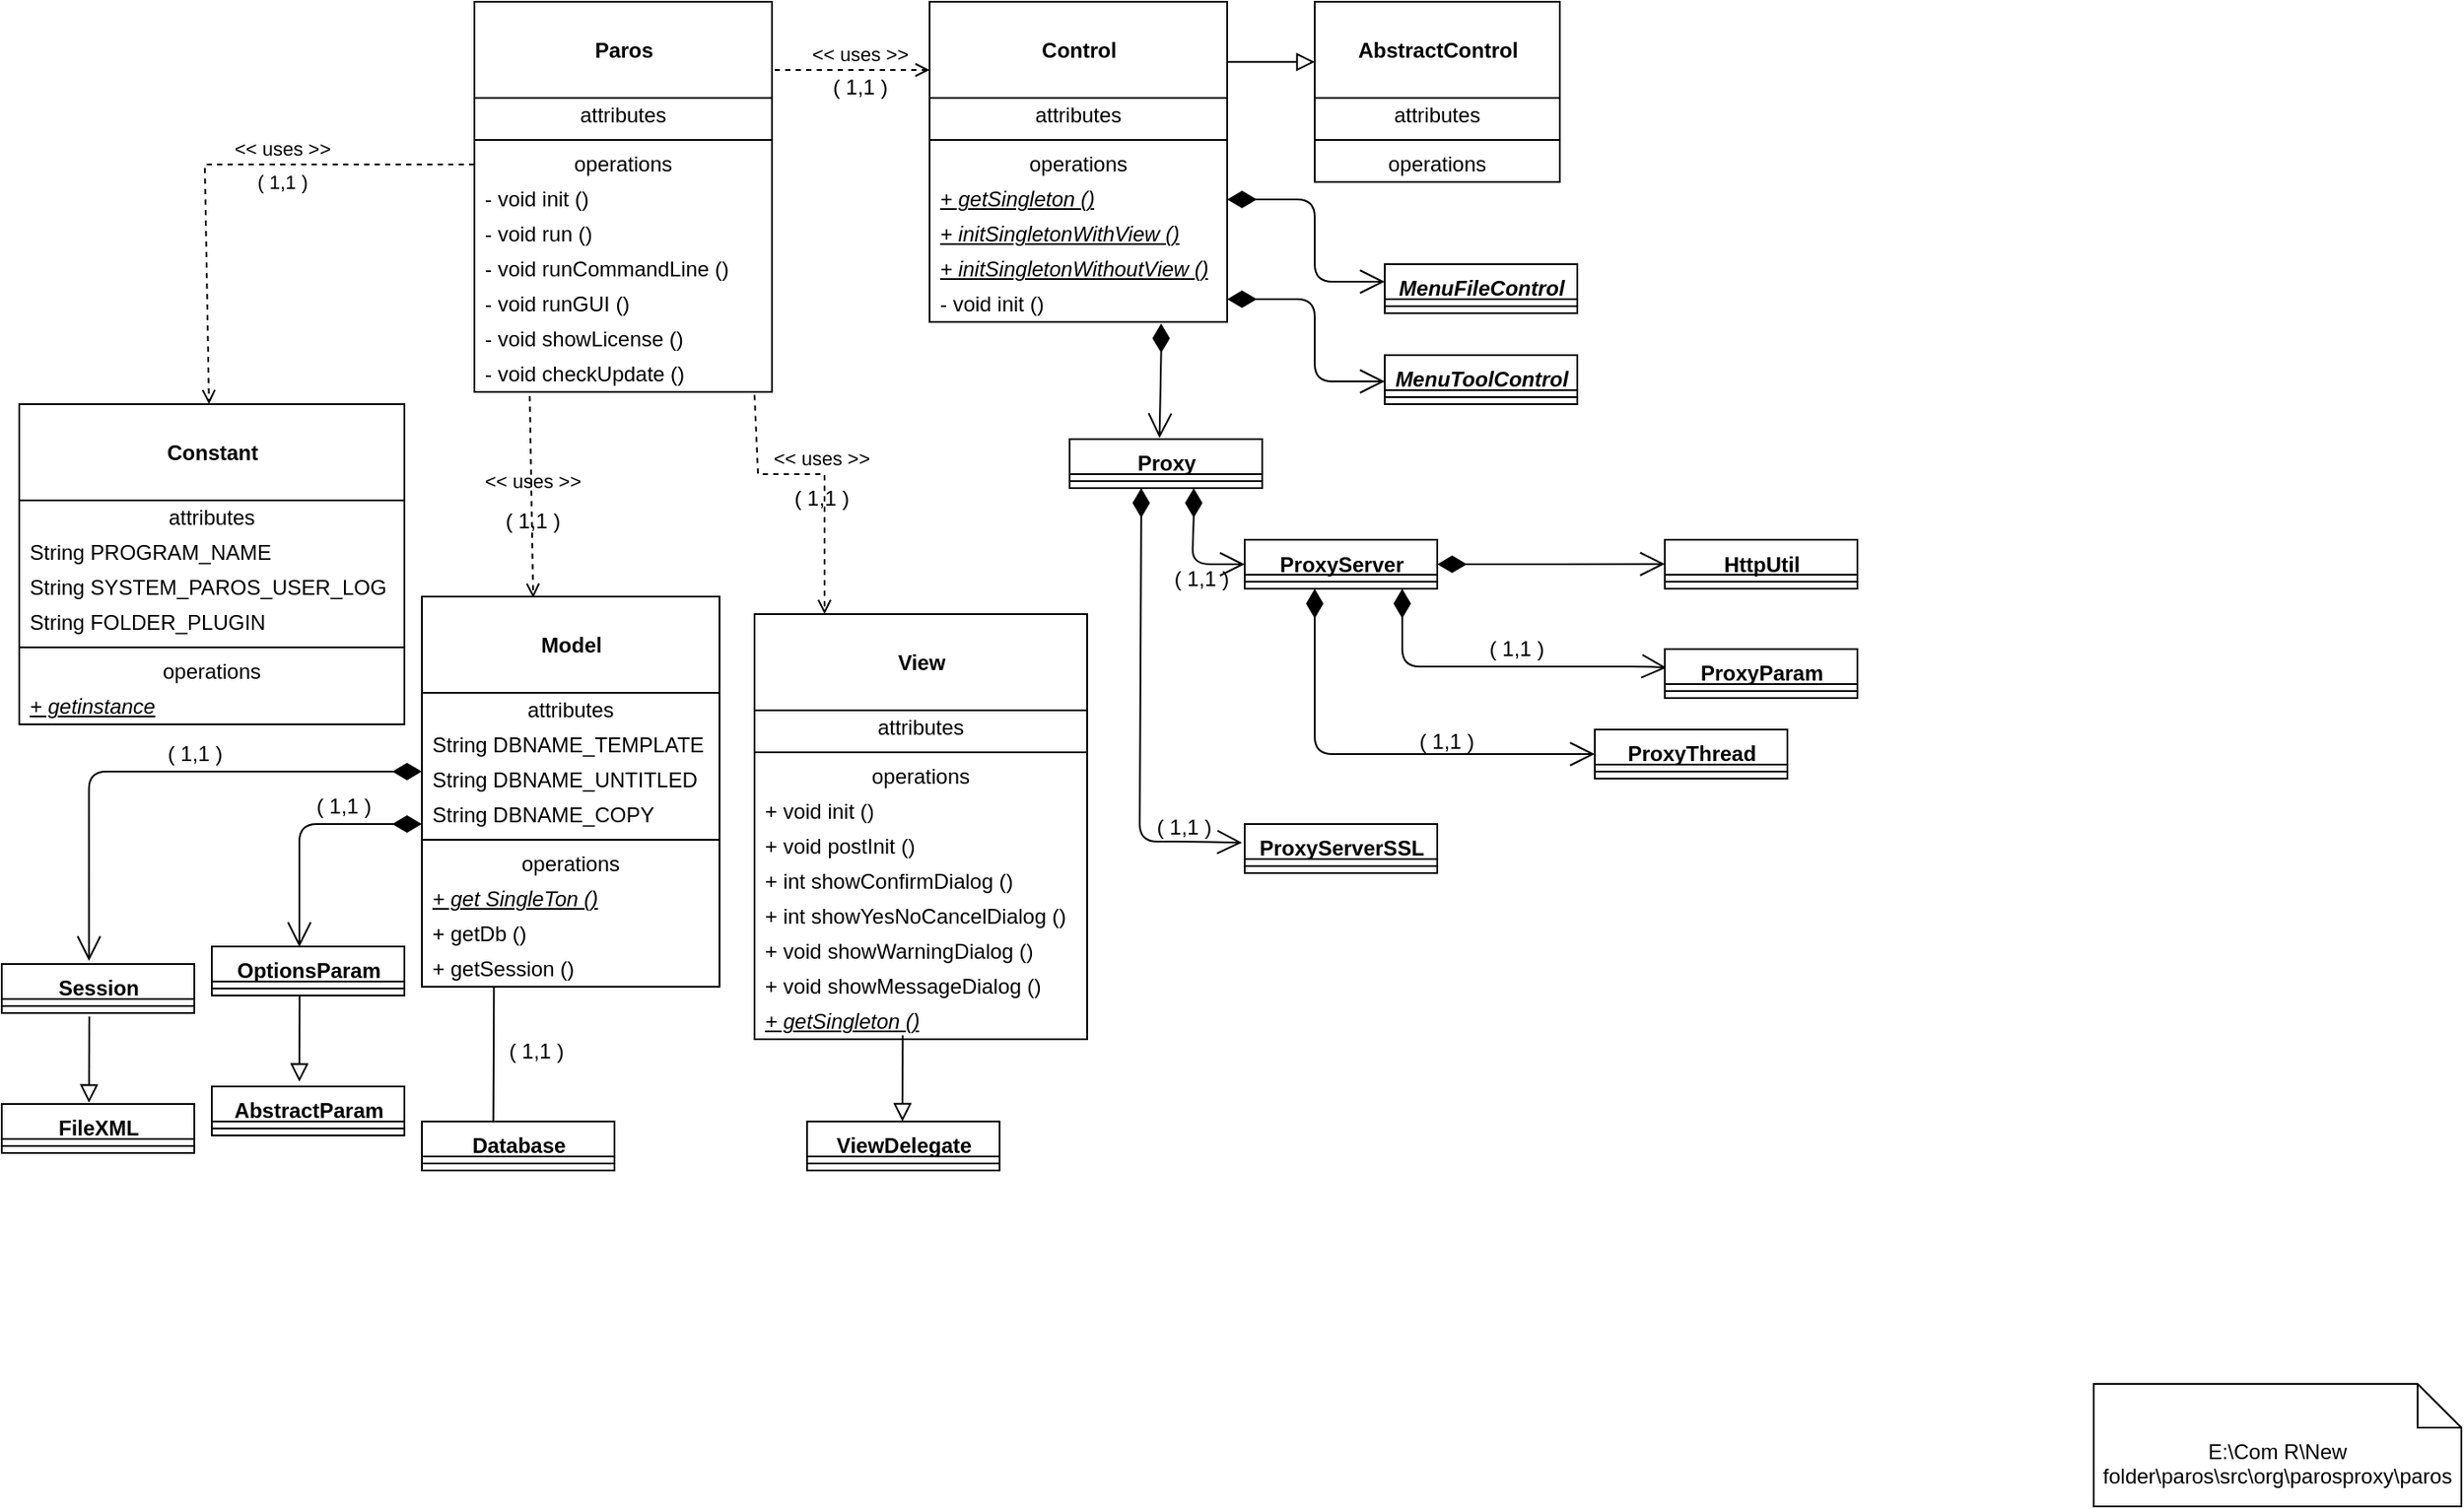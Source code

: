 <mxfile version="15.2.7" type="device"><diagram id="CmooQBlwn0LBEgzjX14C" name="หน้า-1"><mxGraphModel dx="1707" dy="987" grid="1" gridSize="10" guides="1" tooltips="1" connect="1" arrows="1" fold="1" page="1" pageScale="1" pageWidth="850" pageHeight="1100" math="0" shadow="0"><root><mxCell id="0"/><mxCell id="1" parent="0"/><mxCell id="HnyFfp8w51bhsiWMsKvf-2" value="&lt;b&gt;&lt;br&gt;Paros&lt;/b&gt;" style="swimlane;fontStyle=0;align=center;verticalAlign=top;childLayout=stackLayout;horizontal=1;startSize=55;horizontalStack=0;resizeParent=1;resizeParentMax=0;resizeLast=0;collapsible=0;marginBottom=0;html=1;" parent="1" vertex="1"><mxGeometry x="350" y="90" width="170" height="223" as="geometry"/></mxCell><mxCell id="HnyFfp8w51bhsiWMsKvf-3" value="attributes" style="text;html=1;strokeColor=none;fillColor=none;align=center;verticalAlign=middle;spacingLeft=4;spacingRight=4;overflow=hidden;rotatable=0;points=[[0,0.5],[1,0.5]];portConstraint=eastwest;" parent="HnyFfp8w51bhsiWMsKvf-2" vertex="1"><mxGeometry y="55" width="170" height="20" as="geometry"/></mxCell><mxCell id="HnyFfp8w51bhsiWMsKvf-7" value="" style="line;strokeWidth=1;fillColor=none;align=left;verticalAlign=middle;spacingTop=-1;spacingLeft=3;spacingRight=3;rotatable=0;labelPosition=right;points=[];portConstraint=eastwest;" parent="HnyFfp8w51bhsiWMsKvf-2" vertex="1"><mxGeometry y="75" width="170" height="8" as="geometry"/></mxCell><mxCell id="HnyFfp8w51bhsiWMsKvf-8" value="operations" style="text;html=1;strokeColor=none;fillColor=none;align=center;verticalAlign=middle;spacingLeft=4;spacingRight=4;overflow=hidden;rotatable=0;points=[[0,0.5],[1,0.5]];portConstraint=eastwest;" parent="HnyFfp8w51bhsiWMsKvf-2" vertex="1"><mxGeometry y="83" width="170" height="20" as="geometry"/></mxCell><mxCell id="HnyFfp8w51bhsiWMsKvf-9" value="- void init ()" style="text;html=1;strokeColor=none;fillColor=none;align=left;verticalAlign=middle;spacingLeft=4;spacingRight=4;overflow=hidden;rotatable=0;points=[[0,0.5],[1,0.5]];portConstraint=eastwest;" parent="HnyFfp8w51bhsiWMsKvf-2" vertex="1"><mxGeometry y="103" width="170" height="20" as="geometry"/></mxCell><mxCell id="HnyFfp8w51bhsiWMsKvf-10" value="- void run ()" style="text;html=1;strokeColor=none;fillColor=none;align=left;verticalAlign=middle;spacingLeft=4;spacingRight=4;overflow=hidden;rotatable=0;points=[[0,0.5],[1,0.5]];portConstraint=eastwest;" parent="HnyFfp8w51bhsiWMsKvf-2" vertex="1"><mxGeometry y="123" width="170" height="20" as="geometry"/></mxCell><mxCell id="HnyFfp8w51bhsiWMsKvf-11" value="- void runCommandLine ()" style="text;html=1;strokeColor=none;fillColor=none;align=left;verticalAlign=middle;spacingLeft=4;spacingRight=4;overflow=hidden;rotatable=0;points=[[0,0.5],[1,0.5]];portConstraint=eastwest;" parent="HnyFfp8w51bhsiWMsKvf-2" vertex="1"><mxGeometry y="143" width="170" height="20" as="geometry"/></mxCell><mxCell id="HnyFfp8w51bhsiWMsKvf-12" value="- void runGUI ()" style="text;html=1;strokeColor=none;fillColor=none;align=left;verticalAlign=middle;spacingLeft=4;spacingRight=4;overflow=hidden;rotatable=0;points=[[0,0.5],[1,0.5]];portConstraint=eastwest;" parent="HnyFfp8w51bhsiWMsKvf-2" vertex="1"><mxGeometry y="163" width="170" height="20" as="geometry"/></mxCell><mxCell id="HnyFfp8w51bhsiWMsKvf-13" value="- void showLicense ()" style="text;html=1;strokeColor=none;fillColor=none;align=left;verticalAlign=middle;spacingLeft=4;spacingRight=4;overflow=hidden;rotatable=0;points=[[0,0.5],[1,0.5]];portConstraint=eastwest;" parent="HnyFfp8w51bhsiWMsKvf-2" vertex="1"><mxGeometry y="183" width="170" height="20" as="geometry"/></mxCell><mxCell id="HnyFfp8w51bhsiWMsKvf-14" value="- void checkUpdate ()" style="text;html=1;strokeColor=none;fillColor=none;align=left;verticalAlign=middle;spacingLeft=4;spacingRight=4;overflow=hidden;rotatable=0;points=[[0,0.5],[1,0.5]];portConstraint=eastwest;" parent="HnyFfp8w51bhsiWMsKvf-2" vertex="1"><mxGeometry y="203" width="170" height="20" as="geometry"/></mxCell><mxCell id="HnyFfp8w51bhsiWMsKvf-20" value="&amp;lt;&amp;lt; uses &amp;gt;&amp;gt;" style="endArrow=open;html=1;rounded=0;align=center;verticalAlign=bottom;dashed=1;endFill=0;labelBackgroundColor=none;exitX=0;exitY=0.5;exitDx=0;exitDy=0;" parent="1" source="HnyFfp8w51bhsiWMsKvf-8" target="HnyFfp8w51bhsiWMsKvf-22" edge="1"><mxGeometry x="-0.244" relative="1" as="geometry"><mxPoint x="420" y="320" as="sourcePoint"/><mxPoint x="140" y="318" as="targetPoint"/><Array as="points"><mxPoint x="196" y="183"/></Array><mxPoint as="offset"/></mxGeometry></mxCell><mxCell id="HnyFfp8w51bhsiWMsKvf-32" value="( 1,1 )" style="edgeLabel;html=1;align=center;verticalAlign=middle;resizable=0;points=[];" parent="HnyFfp8w51bhsiWMsKvf-20" vertex="1" connectable="0"><mxGeometry x="0.005" y="1" relative="1" as="geometry"><mxPoint x="36" y="9" as="offset"/></mxGeometry></mxCell><mxCell id="HnyFfp8w51bhsiWMsKvf-22" value="&lt;b&gt;&lt;br&gt;Constant&lt;/b&gt;" style="swimlane;fontStyle=0;align=center;verticalAlign=top;childLayout=stackLayout;horizontal=1;startSize=55;horizontalStack=0;resizeParent=1;resizeParentMax=0;resizeLast=0;collapsible=0;marginBottom=0;html=1;" parent="1" vertex="1"><mxGeometry x="90" y="320" width="220" height="183" as="geometry"/></mxCell><mxCell id="HnyFfp8w51bhsiWMsKvf-23" value="attributes" style="text;html=1;strokeColor=none;fillColor=none;align=center;verticalAlign=middle;spacingLeft=4;spacingRight=4;overflow=hidden;rotatable=0;points=[[0,0.5],[1,0.5]];portConstraint=eastwest;" parent="HnyFfp8w51bhsiWMsKvf-22" vertex="1"><mxGeometry y="55" width="220" height="20" as="geometry"/></mxCell><mxCell id="HnyFfp8w51bhsiWMsKvf-24" value="String PROGRAM_NAME" style="text;html=1;strokeColor=none;fillColor=none;align=left;verticalAlign=middle;spacingLeft=4;spacingRight=4;overflow=hidden;rotatable=0;points=[[0,0.5],[1,0.5]];portConstraint=eastwest;" parent="HnyFfp8w51bhsiWMsKvf-22" vertex="1"><mxGeometry y="75" width="220" height="20" as="geometry"/></mxCell><mxCell id="HnyFfp8w51bhsiWMsKvf-30" value="String SYSTEM_PAROS_USER_LOG" style="text;html=1;strokeColor=none;fillColor=none;align=left;verticalAlign=middle;spacingLeft=4;spacingRight=4;overflow=hidden;rotatable=0;points=[[0,0.5],[1,0.5]];portConstraint=eastwest;" parent="HnyFfp8w51bhsiWMsKvf-22" vertex="1"><mxGeometry y="95" width="220" height="20" as="geometry"/></mxCell><mxCell id="HnyFfp8w51bhsiWMsKvf-31" value="String FOLDER_PLUGIN" style="text;html=1;strokeColor=none;fillColor=none;align=left;verticalAlign=middle;spacingLeft=4;spacingRight=4;overflow=hidden;rotatable=0;points=[[0,0.5],[1,0.5]];portConstraint=eastwest;" parent="HnyFfp8w51bhsiWMsKvf-22" vertex="1"><mxGeometry y="115" width="220" height="20" as="geometry"/></mxCell><mxCell id="HnyFfp8w51bhsiWMsKvf-27" value="" style="line;strokeWidth=1;fillColor=none;align=left;verticalAlign=middle;spacingTop=-1;spacingLeft=3;spacingRight=3;rotatable=0;labelPosition=right;points=[];portConstraint=eastwest;" parent="HnyFfp8w51bhsiWMsKvf-22" vertex="1"><mxGeometry y="135" width="220" height="8" as="geometry"/></mxCell><mxCell id="HnyFfp8w51bhsiWMsKvf-28" value="operations" style="text;html=1;strokeColor=none;fillColor=none;align=center;verticalAlign=middle;spacingLeft=4;spacingRight=4;overflow=hidden;rotatable=0;points=[[0,0.5],[1,0.5]];portConstraint=eastwest;" parent="HnyFfp8w51bhsiWMsKvf-22" vertex="1"><mxGeometry y="143" width="220" height="20" as="geometry"/></mxCell><mxCell id="HnyFfp8w51bhsiWMsKvf-29" value="&lt;u&gt;&lt;i&gt;+ getinstance&lt;/i&gt;&lt;/u&gt;" style="text;html=1;strokeColor=none;fillColor=none;align=left;verticalAlign=middle;spacingLeft=4;spacingRight=4;overflow=hidden;rotatable=0;points=[[0,0.5],[1,0.5]];portConstraint=eastwest;" parent="HnyFfp8w51bhsiWMsKvf-22" vertex="1"><mxGeometry y="163" width="220" height="20" as="geometry"/></mxCell><mxCell id="HnyFfp8w51bhsiWMsKvf-33" value="&amp;lt;&amp;lt; uses &amp;gt;&amp;gt;" style="endArrow=open;html=1;rounded=0;align=center;verticalAlign=bottom;dashed=1;endFill=0;labelBackgroundColor=none;exitX=0.186;exitY=1.12;exitDx=0;exitDy=0;exitPerimeter=0;entryX=0.374;entryY=0.003;entryDx=0;entryDy=0;entryPerimeter=0;" parent="1" source="HnyFfp8w51bhsiWMsKvf-14" target="HnyFfp8w51bhsiWMsKvf-35" edge="1"><mxGeometry relative="1" as="geometry"><mxPoint x="410" y="420" as="sourcePoint"/><mxPoint x="384" y="425" as="targetPoint"/></mxGeometry></mxCell><mxCell id="HnyFfp8w51bhsiWMsKvf-34" value="( 1,1 )" style="resizable=0;html=1;align=center;verticalAlign=top;labelBackgroundColor=none;" parent="HnyFfp8w51bhsiWMsKvf-33" connectable="0" vertex="1"><mxGeometry relative="1" as="geometry"/></mxCell><mxCell id="HnyFfp8w51bhsiWMsKvf-35" value="&lt;br&gt;&lt;b&gt;Model&lt;/b&gt;&lt;br&gt;" style="swimlane;fontStyle=0;align=center;verticalAlign=top;childLayout=stackLayout;horizontal=1;startSize=55;horizontalStack=0;resizeParent=1;resizeParentMax=0;resizeLast=0;collapsible=0;marginBottom=0;html=1;" parent="1" vertex="1"><mxGeometry x="320" y="430" width="170" height="223" as="geometry"/></mxCell><mxCell id="HnyFfp8w51bhsiWMsKvf-36" value="attributes" style="text;html=1;strokeColor=none;fillColor=none;align=center;verticalAlign=middle;spacingLeft=4;spacingRight=4;overflow=hidden;rotatable=0;points=[[0,0.5],[1,0.5]];portConstraint=eastwest;" parent="HnyFfp8w51bhsiWMsKvf-35" vertex="1"><mxGeometry y="55" width="170" height="20" as="geometry"/></mxCell><mxCell id="HnyFfp8w51bhsiWMsKvf-37" value="String DBNAME_TEMPLATE" style="text;html=1;strokeColor=none;fillColor=none;align=left;verticalAlign=middle;spacingLeft=4;spacingRight=4;overflow=hidden;rotatable=0;points=[[0,0.5],[1,0.5]];portConstraint=eastwest;" parent="HnyFfp8w51bhsiWMsKvf-35" vertex="1"><mxGeometry y="75" width="170" height="20" as="geometry"/></mxCell><mxCell id="HnyFfp8w51bhsiWMsKvf-45" value="String DBNAME_UNTITLED" style="text;html=1;strokeColor=none;fillColor=none;align=left;verticalAlign=middle;spacingLeft=4;spacingRight=4;overflow=hidden;rotatable=0;points=[[0,0.5],[1,0.5]];portConstraint=eastwest;" parent="HnyFfp8w51bhsiWMsKvf-35" vertex="1"><mxGeometry y="95" width="170" height="20" as="geometry"/></mxCell><mxCell id="HnyFfp8w51bhsiWMsKvf-46" value="String DBNAME_COPY" style="text;html=1;strokeColor=none;fillColor=none;align=left;verticalAlign=middle;spacingLeft=4;spacingRight=4;overflow=hidden;rotatable=0;points=[[0,0.5],[1,0.5]];portConstraint=eastwest;" parent="HnyFfp8w51bhsiWMsKvf-35" vertex="1"><mxGeometry y="115" width="170" height="20" as="geometry"/></mxCell><mxCell id="HnyFfp8w51bhsiWMsKvf-40" value="" style="line;strokeWidth=1;fillColor=none;align=left;verticalAlign=middle;spacingTop=-1;spacingLeft=3;spacingRight=3;rotatable=0;labelPosition=right;points=[];portConstraint=eastwest;" parent="HnyFfp8w51bhsiWMsKvf-35" vertex="1"><mxGeometry y="135" width="170" height="8" as="geometry"/></mxCell><mxCell id="HnyFfp8w51bhsiWMsKvf-41" value="operations" style="text;html=1;strokeColor=none;fillColor=none;align=center;verticalAlign=middle;spacingLeft=4;spacingRight=4;overflow=hidden;rotatable=0;points=[[0,0.5],[1,0.5]];portConstraint=eastwest;" parent="HnyFfp8w51bhsiWMsKvf-35" vertex="1"><mxGeometry y="143" width="170" height="20" as="geometry"/></mxCell><mxCell id="HnyFfp8w51bhsiWMsKvf-42" value="&lt;u&gt;&lt;i&gt;+ get SingleTon ()&lt;/i&gt;&lt;/u&gt;" style="text;html=1;strokeColor=none;fillColor=none;align=left;verticalAlign=middle;spacingLeft=4;spacingRight=4;overflow=hidden;rotatable=0;points=[[0,0.5],[1,0.5]];portConstraint=eastwest;" parent="HnyFfp8w51bhsiWMsKvf-35" vertex="1"><mxGeometry y="163" width="170" height="20" as="geometry"/></mxCell><mxCell id="HnyFfp8w51bhsiWMsKvf-47" value="+ getDb ()" style="text;html=1;strokeColor=none;fillColor=none;align=left;verticalAlign=middle;spacingLeft=4;spacingRight=4;overflow=hidden;rotatable=0;points=[[0,0.5],[1,0.5]];portConstraint=eastwest;" parent="HnyFfp8w51bhsiWMsKvf-35" vertex="1"><mxGeometry y="183" width="170" height="20" as="geometry"/></mxCell><mxCell id="HnyFfp8w51bhsiWMsKvf-48" value="+ getSession ()" style="text;html=1;strokeColor=none;fillColor=none;align=left;verticalAlign=middle;spacingLeft=4;spacingRight=4;overflow=hidden;rotatable=0;points=[[0,0.5],[1,0.5]];portConstraint=eastwest;" parent="HnyFfp8w51bhsiWMsKvf-35" vertex="1"><mxGeometry y="203" width="170" height="20" as="geometry"/></mxCell><mxCell id="HnyFfp8w51bhsiWMsKvf-43" value="E:\Com R\New folder\paros\src\org\parosproxy\paros" style="shape=note2;boundedLbl=1;whiteSpace=wrap;html=1;size=25;verticalAlign=top;align=center;" parent="1" vertex="1"><mxGeometry x="1275" y="880" width="210" height="70" as="geometry"/></mxCell><mxCell id="HnyFfp8w51bhsiWMsKvf-51" value="" style="endArrow=open;html=1;endSize=12;startArrow=diamondThin;startSize=14;startFill=1;edgeStyle=orthogonalEdgeStyle;align=left;verticalAlign=bottom;entryX=0.453;entryY=-0.064;entryDx=0;entryDy=0;entryPerimeter=0;" parent="1" target="HnyFfp8w51bhsiWMsKvf-53" edge="1"><mxGeometry x="-1" y="3" relative="1" as="geometry"><mxPoint x="320" y="530" as="sourcePoint"/><mxPoint x="140" y="630" as="targetPoint"/><Array as="points"><mxPoint x="130" y="530"/></Array></mxGeometry></mxCell><mxCell id="HnyFfp8w51bhsiWMsKvf-52" value="( 1,1 )" style="text;html=1;align=center;verticalAlign=middle;resizable=0;points=[];autosize=1;strokeColor=none;fillColor=none;" parent="1" vertex="1"><mxGeometry x="165" y="510" width="50" height="20" as="geometry"/></mxCell><mxCell id="HnyFfp8w51bhsiWMsKvf-53" value="&lt;b&gt;Session&lt;/b&gt;" style="swimlane;fontStyle=0;align=center;verticalAlign=top;childLayout=stackLayout;horizontal=1;startSize=20;horizontalStack=0;resizeParent=1;resizeParentMax=0;resizeLast=0;collapsible=0;marginBottom=0;html=1;" parent="1" vertex="1"><mxGeometry x="80" y="640" width="110" height="28" as="geometry"/></mxCell><mxCell id="HnyFfp8w51bhsiWMsKvf-58" value="" style="line;strokeWidth=1;fillColor=none;align=left;verticalAlign=middle;spacingTop=-1;spacingLeft=3;spacingRight=3;rotatable=0;labelPosition=right;points=[];portConstraint=eastwest;" parent="HnyFfp8w51bhsiWMsKvf-53" vertex="1"><mxGeometry y="20" width="110" height="8" as="geometry"/></mxCell><mxCell id="HnyFfp8w51bhsiWMsKvf-61" value="&lt;b&gt;FileXML&lt;/b&gt;" style="swimlane;fontStyle=0;align=center;verticalAlign=top;childLayout=stackLayout;horizontal=1;startSize=20;horizontalStack=0;resizeParent=1;resizeParentMax=0;resizeLast=0;collapsible=0;marginBottom=0;html=1;" parent="1" vertex="1"><mxGeometry x="80" y="720" width="110" height="28" as="geometry"/></mxCell><mxCell id="HnyFfp8w51bhsiWMsKvf-62" value="" style="line;strokeWidth=1;fillColor=none;align=left;verticalAlign=middle;spacingTop=-1;spacingLeft=3;spacingRight=3;rotatable=0;labelPosition=right;points=[];portConstraint=eastwest;" parent="HnyFfp8w51bhsiWMsKvf-61" vertex="1"><mxGeometry y="20" width="110" height="8" as="geometry"/></mxCell><mxCell id="HnyFfp8w51bhsiWMsKvf-65" value="" style="endArrow=open;html=1;endSize=12;startArrow=diamondThin;startSize=14;startFill=1;edgeStyle=orthogonalEdgeStyle;align=left;verticalAlign=bottom;" parent="1" edge="1"><mxGeometry x="-1" y="3" relative="1" as="geometry"><mxPoint x="320" y="560" as="sourcePoint"/><mxPoint x="250" y="630.21" as="targetPoint"/><Array as="points"><mxPoint x="250" y="560.21"/></Array></mxGeometry></mxCell><mxCell id="HnyFfp8w51bhsiWMsKvf-66" value="&lt;b&gt;OptionsParam&lt;/b&gt;" style="swimlane;fontStyle=0;align=center;verticalAlign=top;childLayout=stackLayout;horizontal=1;startSize=20;horizontalStack=0;resizeParent=1;resizeParentMax=0;resizeLast=0;collapsible=0;marginBottom=0;html=1;" parent="1" vertex="1"><mxGeometry x="200" y="630" width="110" height="28" as="geometry"/></mxCell><mxCell id="HnyFfp8w51bhsiWMsKvf-67" value="" style="line;strokeWidth=1;fillColor=none;align=left;verticalAlign=middle;spacingTop=-1;spacingLeft=3;spacingRight=3;rotatable=0;labelPosition=right;points=[];portConstraint=eastwest;" parent="HnyFfp8w51bhsiWMsKvf-66" vertex="1"><mxGeometry y="20" width="110" height="8" as="geometry"/></mxCell><mxCell id="HnyFfp8w51bhsiWMsKvf-69" value="" style="endArrow=block;html=1;rounded=0;align=center;verticalAlign=bottom;endFill=0;labelBackgroundColor=none;endSize=8;entryX=0.453;entryY=-0.025;entryDx=0;entryDy=0;entryPerimeter=0;" parent="1" target="HnyFfp8w51bhsiWMsKvf-61" edge="1"><mxGeometry relative="1" as="geometry"><mxPoint x="130" y="670" as="sourcePoint"/><mxPoint x="270" y="690" as="targetPoint"/></mxGeometry></mxCell><mxCell id="HnyFfp8w51bhsiWMsKvf-70" value="" style="resizable=0;html=1;align=center;verticalAlign=top;labelBackgroundColor=none;" parent="HnyFfp8w51bhsiWMsKvf-69" connectable="0" vertex="1"><mxGeometry relative="1" as="geometry"/></mxCell><mxCell id="HnyFfp8w51bhsiWMsKvf-71" value="( 1,1 )" style="text;html=1;align=center;verticalAlign=middle;resizable=0;points=[];autosize=1;strokeColor=none;fillColor=none;" parent="1" vertex="1"><mxGeometry x="250" y="540" width="50" height="20" as="geometry"/></mxCell><mxCell id="HnyFfp8w51bhsiWMsKvf-72" value="&lt;b&gt;AbstractParam&lt;/b&gt;" style="swimlane;fontStyle=0;align=center;verticalAlign=top;childLayout=stackLayout;horizontal=1;startSize=20;horizontalStack=0;resizeParent=1;resizeParentMax=0;resizeLast=0;collapsible=0;marginBottom=0;html=1;" parent="1" vertex="1"><mxGeometry x="200" y="710" width="110" height="28" as="geometry"/></mxCell><mxCell id="HnyFfp8w51bhsiWMsKvf-73" value="" style="line;strokeWidth=1;fillColor=none;align=left;verticalAlign=middle;spacingTop=-1;spacingLeft=3;spacingRight=3;rotatable=0;labelPosition=right;points=[];portConstraint=eastwest;" parent="HnyFfp8w51bhsiWMsKvf-72" vertex="1"><mxGeometry y="20" width="110" height="8" as="geometry"/></mxCell><mxCell id="HnyFfp8w51bhsiWMsKvf-75" value="" style="endArrow=block;html=1;rounded=0;align=center;verticalAlign=bottom;endFill=0;labelBackgroundColor=none;endSize=8;entryX=0.453;entryY=-0.025;entryDx=0;entryDy=0;entryPerimeter=0;" parent="1" edge="1"><mxGeometry relative="1" as="geometry"><mxPoint x="250.17" y="658" as="sourcePoint"/><mxPoint x="250.0" y="707.3" as="targetPoint"/></mxGeometry></mxCell><mxCell id="HnyFfp8w51bhsiWMsKvf-76" value="" style="resizable=0;html=1;align=center;verticalAlign=top;labelBackgroundColor=none;" parent="HnyFfp8w51bhsiWMsKvf-75" connectable="0" vertex="1"><mxGeometry relative="1" as="geometry"/></mxCell><mxCell id="HnyFfp8w51bhsiWMsKvf-77" value="" style="endArrow=none;html=1;endSize=12;startArrow=none;startSize=14;startFill=0;edgeStyle=orthogonalEdgeStyle;align=center;verticalAlign=bottom;endFill=0;exitX=0.242;exitY=0.995;exitDx=0;exitDy=0;exitPerimeter=0;entryX=0.371;entryY=-0.016;entryDx=0;entryDy=0;entryPerimeter=0;" parent="1" source="HnyFfp8w51bhsiWMsKvf-48" target="HnyFfp8w51bhsiWMsKvf-80" edge="1"><mxGeometry y="3" relative="1" as="geometry"><mxPoint x="350" y="670" as="sourcePoint"/><mxPoint x="350" y="730" as="targetPoint"/><Array as="points"><mxPoint x="361" y="670"/><mxPoint x="361" y="670"/></Array></mxGeometry></mxCell><mxCell id="HnyFfp8w51bhsiWMsKvf-79" value="( 1,1 )" style="text;html=1;align=center;verticalAlign=middle;resizable=0;points=[];autosize=1;strokeColor=none;fillColor=none;" parent="1" vertex="1"><mxGeometry x="360" y="680" width="50" height="20" as="geometry"/></mxCell><mxCell id="HnyFfp8w51bhsiWMsKvf-80" value="&lt;b&gt;Database&lt;/b&gt;" style="swimlane;fontStyle=0;align=center;verticalAlign=top;childLayout=stackLayout;horizontal=1;startSize=20;horizontalStack=0;resizeParent=1;resizeParentMax=0;resizeLast=0;collapsible=0;marginBottom=0;html=1;" parent="1" vertex="1"><mxGeometry x="320" y="730" width="110" height="28" as="geometry"/></mxCell><mxCell id="HnyFfp8w51bhsiWMsKvf-81" value="" style="line;strokeWidth=1;fillColor=none;align=left;verticalAlign=middle;spacingTop=-1;spacingLeft=3;spacingRight=3;rotatable=0;labelPosition=right;points=[];portConstraint=eastwest;" parent="HnyFfp8w51bhsiWMsKvf-80" vertex="1"><mxGeometry y="20" width="110" height="8" as="geometry"/></mxCell><mxCell id="BkfZTUew-8zihEDx5i5C-2" value="&amp;lt;&amp;lt; uses &amp;gt;&amp;gt;" style="endArrow=open;html=1;rounded=0;align=center;verticalAlign=bottom;dashed=1;endFill=0;labelBackgroundColor=none;exitX=1.009;exitY=0.175;exitDx=0;exitDy=0;exitPerimeter=0;" edge="1" parent="1" source="HnyFfp8w51bhsiWMsKvf-2"><mxGeometry x="0.096" relative="1" as="geometry"><mxPoint x="570.0" y="130" as="sourcePoint"/><mxPoint x="610" y="129" as="targetPoint"/><Array as="points"><mxPoint x="570" y="129"/></Array><mxPoint as="offset"/></mxGeometry></mxCell><mxCell id="BkfZTUew-8zihEDx5i5C-3" value="( 1,1 )" style="resizable=0;html=1;align=center;verticalAlign=top;labelBackgroundColor=none;" connectable="0" vertex="1" parent="BkfZTUew-8zihEDx5i5C-2"><mxGeometry relative="1" as="geometry"><mxPoint x="4" y="-4" as="offset"/></mxGeometry></mxCell><mxCell id="BkfZTUew-8zihEDx5i5C-4" value="&lt;b&gt;&lt;br&gt;Control&lt;/b&gt;" style="swimlane;fontStyle=0;align=center;verticalAlign=top;childLayout=stackLayout;horizontal=1;startSize=55;horizontalStack=0;resizeParent=1;resizeParentMax=0;resizeLast=0;collapsible=0;marginBottom=0;html=1;" vertex="1" parent="1"><mxGeometry x="610" y="90" width="170" height="183" as="geometry"/></mxCell><mxCell id="BkfZTUew-8zihEDx5i5C-5" value="attributes" style="text;html=1;strokeColor=none;fillColor=none;align=center;verticalAlign=middle;spacingLeft=4;spacingRight=4;overflow=hidden;rotatable=0;points=[[0,0.5],[1,0.5]];portConstraint=eastwest;" vertex="1" parent="BkfZTUew-8zihEDx5i5C-4"><mxGeometry y="55" width="170" height="20" as="geometry"/></mxCell><mxCell id="BkfZTUew-8zihEDx5i5C-9" value="" style="line;strokeWidth=1;fillColor=none;align=left;verticalAlign=middle;spacingTop=-1;spacingLeft=3;spacingRight=3;rotatable=0;labelPosition=right;points=[];portConstraint=eastwest;" vertex="1" parent="BkfZTUew-8zihEDx5i5C-4"><mxGeometry y="75" width="170" height="8" as="geometry"/></mxCell><mxCell id="BkfZTUew-8zihEDx5i5C-10" value="operations" style="text;html=1;strokeColor=none;fillColor=none;align=center;verticalAlign=middle;spacingLeft=4;spacingRight=4;overflow=hidden;rotatable=0;points=[[0,0.5],[1,0.5]];portConstraint=eastwest;" vertex="1" parent="BkfZTUew-8zihEDx5i5C-4"><mxGeometry y="83" width="170" height="20" as="geometry"/></mxCell><mxCell id="BkfZTUew-8zihEDx5i5C-11" value="&lt;i&gt;&lt;u&gt;+ getSingleton ()&lt;/u&gt;&lt;/i&gt;" style="text;html=1;strokeColor=none;fillColor=none;align=left;verticalAlign=middle;spacingLeft=4;spacingRight=4;overflow=hidden;rotatable=0;points=[[0,0.5],[1,0.5]];portConstraint=eastwest;" vertex="1" parent="BkfZTUew-8zihEDx5i5C-4"><mxGeometry y="103" width="170" height="20" as="geometry"/></mxCell><mxCell id="BkfZTUew-8zihEDx5i5C-24" value="&lt;i&gt;&lt;u&gt;+ initSingletonWithView ()&lt;/u&gt;&lt;/i&gt;" style="text;html=1;strokeColor=none;fillColor=none;align=left;verticalAlign=middle;spacingLeft=4;spacingRight=4;overflow=hidden;rotatable=0;points=[[0,0.5],[1,0.5]];portConstraint=eastwest;" vertex="1" parent="BkfZTUew-8zihEDx5i5C-4"><mxGeometry y="123" width="170" height="20" as="geometry"/></mxCell><mxCell id="BkfZTUew-8zihEDx5i5C-25" value="&lt;i&gt;&lt;u&gt;+ initSingletonWithoutView ()&lt;/u&gt;&lt;/i&gt;" style="text;html=1;strokeColor=none;fillColor=none;align=left;verticalAlign=middle;spacingLeft=4;spacingRight=4;overflow=hidden;rotatable=0;points=[[0,0.5],[1,0.5]];portConstraint=eastwest;" vertex="1" parent="BkfZTUew-8zihEDx5i5C-4"><mxGeometry y="143" width="170" height="20" as="geometry"/></mxCell><mxCell id="BkfZTUew-8zihEDx5i5C-26" value="- void init ()" style="text;html=1;strokeColor=none;fillColor=none;align=left;verticalAlign=middle;spacingLeft=4;spacingRight=4;overflow=hidden;rotatable=0;points=[[0,0.5],[1,0.5]];portConstraint=eastwest;" vertex="1" parent="BkfZTUew-8zihEDx5i5C-4"><mxGeometry y="163" width="170" height="20" as="geometry"/></mxCell><mxCell id="BkfZTUew-8zihEDx5i5C-12" value="" style="endArrow=block;html=1;rounded=0;align=center;verticalAlign=bottom;endFill=0;labelBackgroundColor=none;endSize=8;" edge="1" parent="1"><mxGeometry relative="1" as="geometry"><mxPoint x="780.0" y="124.41" as="sourcePoint"/><mxPoint x="830" y="124.41" as="targetPoint"/></mxGeometry></mxCell><mxCell id="BkfZTUew-8zihEDx5i5C-13" value="" style="resizable=0;html=1;align=center;verticalAlign=top;labelBackgroundColor=none;" connectable="0" vertex="1" parent="BkfZTUew-8zihEDx5i5C-12"><mxGeometry relative="1" as="geometry"/></mxCell><mxCell id="BkfZTUew-8zihEDx5i5C-14" value="&lt;b&gt;&lt;br&gt;AbstractControl&lt;/b&gt;" style="swimlane;fontStyle=0;align=center;verticalAlign=top;childLayout=stackLayout;horizontal=1;startSize=55;horizontalStack=0;resizeParent=1;resizeParentMax=0;resizeLast=0;collapsible=0;marginBottom=0;html=1;" vertex="1" parent="1"><mxGeometry x="830" y="90" width="140" height="103" as="geometry"/></mxCell><mxCell id="BkfZTUew-8zihEDx5i5C-15" value="attributes" style="text;html=1;strokeColor=none;fillColor=none;align=center;verticalAlign=middle;spacingLeft=4;spacingRight=4;overflow=hidden;rotatable=0;points=[[0,0.5],[1,0.5]];portConstraint=eastwest;" vertex="1" parent="BkfZTUew-8zihEDx5i5C-14"><mxGeometry y="55" width="140" height="20" as="geometry"/></mxCell><mxCell id="BkfZTUew-8zihEDx5i5C-19" value="" style="line;strokeWidth=1;fillColor=none;align=left;verticalAlign=middle;spacingTop=-1;spacingLeft=3;spacingRight=3;rotatable=0;labelPosition=right;points=[];portConstraint=eastwest;" vertex="1" parent="BkfZTUew-8zihEDx5i5C-14"><mxGeometry y="75" width="140" height="8" as="geometry"/></mxCell><mxCell id="BkfZTUew-8zihEDx5i5C-20" value="operations" style="text;html=1;strokeColor=none;fillColor=none;align=center;verticalAlign=middle;spacingLeft=4;spacingRight=4;overflow=hidden;rotatable=0;points=[[0,0.5],[1,0.5]];portConstraint=eastwest;" vertex="1" parent="BkfZTUew-8zihEDx5i5C-14"><mxGeometry y="83" width="140" height="20" as="geometry"/></mxCell><mxCell id="BkfZTUew-8zihEDx5i5C-22" value="&amp;lt;&amp;lt; uses &amp;gt;&amp;gt;" style="endArrow=open;html=1;rounded=0;align=center;verticalAlign=bottom;dashed=1;endFill=0;labelBackgroundColor=none;exitX=0.186;exitY=1.12;exitDx=0;exitDy=0;exitPerimeter=0;" edge="1" parent="1"><mxGeometry relative="1" as="geometry"><mxPoint x="510.0" y="314.73" as="sourcePoint"/><mxPoint x="550" y="440" as="targetPoint"/><Array as="points"><mxPoint x="512" y="360"/><mxPoint x="550" y="360"/></Array></mxGeometry></mxCell><mxCell id="BkfZTUew-8zihEDx5i5C-23" value="( 1,1 )" style="resizable=0;html=1;align=center;verticalAlign=top;labelBackgroundColor=none;" connectable="0" vertex="1" parent="BkfZTUew-8zihEDx5i5C-22"><mxGeometry relative="1" as="geometry"/></mxCell><mxCell id="BkfZTUew-8zihEDx5i5C-27" value="&lt;b&gt;&lt;br&gt;View&lt;/b&gt;" style="swimlane;fontStyle=0;align=center;verticalAlign=top;childLayout=stackLayout;horizontal=1;startSize=55;horizontalStack=0;resizeParent=1;resizeParentMax=0;resizeLast=0;collapsible=0;marginBottom=0;html=1;" vertex="1" parent="1"><mxGeometry x="510" y="440" width="190" height="243" as="geometry"/></mxCell><mxCell id="BkfZTUew-8zihEDx5i5C-28" value="attributes" style="text;html=1;strokeColor=none;fillColor=none;align=center;verticalAlign=middle;spacingLeft=4;spacingRight=4;overflow=hidden;rotatable=0;points=[[0,0.5],[1,0.5]];portConstraint=eastwest;" vertex="1" parent="BkfZTUew-8zihEDx5i5C-27"><mxGeometry y="55" width="190" height="20" as="geometry"/></mxCell><mxCell id="BkfZTUew-8zihEDx5i5C-32" value="" style="line;strokeWidth=1;fillColor=none;align=left;verticalAlign=middle;spacingTop=-1;spacingLeft=3;spacingRight=3;rotatable=0;labelPosition=right;points=[];portConstraint=eastwest;" vertex="1" parent="BkfZTUew-8zihEDx5i5C-27"><mxGeometry y="75" width="190" height="8" as="geometry"/></mxCell><mxCell id="BkfZTUew-8zihEDx5i5C-33" value="operations" style="text;html=1;strokeColor=none;fillColor=none;align=center;verticalAlign=middle;spacingLeft=4;spacingRight=4;overflow=hidden;rotatable=0;points=[[0,0.5],[1,0.5]];portConstraint=eastwest;" vertex="1" parent="BkfZTUew-8zihEDx5i5C-27"><mxGeometry y="83" width="190" height="20" as="geometry"/></mxCell><mxCell id="BkfZTUew-8zihEDx5i5C-34" value="+ void init ()" style="text;html=1;strokeColor=none;fillColor=none;align=left;verticalAlign=middle;spacingLeft=4;spacingRight=4;overflow=hidden;rotatable=0;points=[[0,0.5],[1,0.5]];portConstraint=eastwest;" vertex="1" parent="BkfZTUew-8zihEDx5i5C-27"><mxGeometry y="103" width="190" height="20" as="geometry"/></mxCell><mxCell id="BkfZTUew-8zihEDx5i5C-36" value="+ void postInit ()" style="text;html=1;strokeColor=none;fillColor=none;align=left;verticalAlign=middle;spacingLeft=4;spacingRight=4;overflow=hidden;rotatable=0;points=[[0,0.5],[1,0.5]];portConstraint=eastwest;" vertex="1" parent="BkfZTUew-8zihEDx5i5C-27"><mxGeometry y="123" width="190" height="20" as="geometry"/></mxCell><mxCell id="BkfZTUew-8zihEDx5i5C-37" value="+ int showConfirmDialog ()" style="text;html=1;strokeColor=none;fillColor=none;align=left;verticalAlign=middle;spacingLeft=4;spacingRight=4;overflow=hidden;rotatable=0;points=[[0,0.5],[1,0.5]];portConstraint=eastwest;" vertex="1" parent="BkfZTUew-8zihEDx5i5C-27"><mxGeometry y="143" width="190" height="20" as="geometry"/></mxCell><mxCell id="BkfZTUew-8zihEDx5i5C-38" value="+ int showYesNoCancelDialog ()" style="text;html=1;strokeColor=none;fillColor=none;align=left;verticalAlign=middle;spacingLeft=4;spacingRight=4;overflow=hidden;rotatable=0;points=[[0,0.5],[1,0.5]];portConstraint=eastwest;" vertex="1" parent="BkfZTUew-8zihEDx5i5C-27"><mxGeometry y="163" width="190" height="20" as="geometry"/></mxCell><mxCell id="BkfZTUew-8zihEDx5i5C-39" value="+ void showWarningDialog ()" style="text;html=1;strokeColor=none;fillColor=none;align=left;verticalAlign=middle;spacingLeft=4;spacingRight=4;overflow=hidden;rotatable=0;points=[[0,0.5],[1,0.5]];portConstraint=eastwest;" vertex="1" parent="BkfZTUew-8zihEDx5i5C-27"><mxGeometry y="183" width="190" height="20" as="geometry"/></mxCell><mxCell id="BkfZTUew-8zihEDx5i5C-40" value="+ void showMessageDialog ()" style="text;html=1;strokeColor=none;fillColor=none;align=left;verticalAlign=middle;spacingLeft=4;spacingRight=4;overflow=hidden;rotatable=0;points=[[0,0.5],[1,0.5]];portConstraint=eastwest;" vertex="1" parent="BkfZTUew-8zihEDx5i5C-27"><mxGeometry y="203" width="190" height="20" as="geometry"/></mxCell><mxCell id="BkfZTUew-8zihEDx5i5C-41" value="&lt;i&gt;&lt;u&gt;+ getSingleton ()&lt;/u&gt;&lt;/i&gt;" style="text;html=1;strokeColor=none;fillColor=none;align=left;verticalAlign=middle;spacingLeft=4;spacingRight=4;overflow=hidden;rotatable=0;points=[[0,0.5],[1,0.5]];portConstraint=eastwest;" vertex="1" parent="BkfZTUew-8zihEDx5i5C-27"><mxGeometry y="223" width="190" height="20" as="geometry"/></mxCell><mxCell id="BkfZTUew-8zihEDx5i5C-42" value="" style="endArrow=block;html=1;rounded=0;align=center;verticalAlign=bottom;endFill=0;labelBackgroundColor=none;endSize=8;entryX=0.453;entryY=-0.025;entryDx=0;entryDy=0;entryPerimeter=0;" edge="1" parent="1"><mxGeometry relative="1" as="geometry"><mxPoint x="594.67" y="680.7" as="sourcePoint"/><mxPoint x="594.5" y="730" as="targetPoint"/></mxGeometry></mxCell><mxCell id="BkfZTUew-8zihEDx5i5C-43" value="" style="resizable=0;html=1;align=center;verticalAlign=top;labelBackgroundColor=none;" connectable="0" vertex="1" parent="BkfZTUew-8zihEDx5i5C-42"><mxGeometry relative="1" as="geometry"/></mxCell><mxCell id="BkfZTUew-8zihEDx5i5C-44" value="&lt;b&gt;ViewDelegate&lt;/b&gt;" style="swimlane;fontStyle=0;align=center;verticalAlign=top;childLayout=stackLayout;horizontal=1;startSize=20;horizontalStack=0;resizeParent=1;resizeParentMax=0;resizeLast=0;collapsible=0;marginBottom=0;html=1;" vertex="1" parent="1"><mxGeometry x="540" y="730" width="110" height="28" as="geometry"/></mxCell><mxCell id="BkfZTUew-8zihEDx5i5C-45" value="" style="line;strokeWidth=1;fillColor=none;align=left;verticalAlign=middle;spacingTop=-1;spacingLeft=3;spacingRight=3;rotatable=0;labelPosition=right;points=[];portConstraint=eastwest;" vertex="1" parent="BkfZTUew-8zihEDx5i5C-44"><mxGeometry y="20" width="110" height="8" as="geometry"/></mxCell><mxCell id="BkfZTUew-8zihEDx5i5C-46" value="" style="endArrow=open;html=1;endSize=12;startArrow=diamondThin;startSize=14;startFill=1;edgeStyle=orthogonalEdgeStyle;align=left;verticalAlign=bottom;exitX=1;exitY=0.5;exitDx=0;exitDy=0;" edge="1" parent="1" source="BkfZTUew-8zihEDx5i5C-11"><mxGeometry x="-1" y="3" relative="1" as="geometry"><mxPoint x="940.2" y="321.79" as="sourcePoint"/><mxPoint x="870" y="250" as="targetPoint"/><Array as="points"><mxPoint x="830" y="203"/></Array></mxGeometry></mxCell><mxCell id="BkfZTUew-8zihEDx5i5C-47" value="&lt;b&gt;&lt;i&gt;MenuFileControl&lt;/i&gt;&lt;/b&gt;" style="swimlane;fontStyle=0;align=center;verticalAlign=top;childLayout=stackLayout;horizontal=1;startSize=20;horizontalStack=0;resizeParent=1;resizeParentMax=0;resizeLast=0;collapsible=0;marginBottom=0;html=1;" vertex="1" parent="1"><mxGeometry x="870" y="240" width="110" height="28" as="geometry"/></mxCell><mxCell id="BkfZTUew-8zihEDx5i5C-48" value="" style="line;strokeWidth=1;fillColor=none;align=left;verticalAlign=middle;spacingTop=-1;spacingLeft=3;spacingRight=3;rotatable=0;labelPosition=right;points=[];portConstraint=eastwest;" vertex="1" parent="BkfZTUew-8zihEDx5i5C-47"><mxGeometry y="20" width="110" height="8" as="geometry"/></mxCell><mxCell id="BkfZTUew-8zihEDx5i5C-49" value="&lt;b&gt;&lt;i&gt;MenuToolControl&lt;/i&gt;&lt;/b&gt;" style="swimlane;fontStyle=0;align=center;verticalAlign=top;childLayout=stackLayout;horizontal=1;startSize=20;horizontalStack=0;resizeParent=1;resizeParentMax=0;resizeLast=0;collapsible=0;marginBottom=0;html=1;" vertex="1" parent="1"><mxGeometry x="870" y="292" width="110" height="28" as="geometry"/></mxCell><mxCell id="BkfZTUew-8zihEDx5i5C-50" value="" style="line;strokeWidth=1;fillColor=none;align=left;verticalAlign=middle;spacingTop=-1;spacingLeft=3;spacingRight=3;rotatable=0;labelPosition=right;points=[];portConstraint=eastwest;" vertex="1" parent="BkfZTUew-8zihEDx5i5C-49"><mxGeometry y="20" width="110" height="8" as="geometry"/></mxCell><mxCell id="BkfZTUew-8zihEDx5i5C-51" value="&lt;b&gt;Proxy&lt;/b&gt;" style="swimlane;fontStyle=0;align=center;verticalAlign=top;childLayout=stackLayout;horizontal=1;startSize=20;horizontalStack=0;resizeParent=1;resizeParentMax=0;resizeLast=0;collapsible=0;marginBottom=0;html=1;" vertex="1" parent="1"><mxGeometry x="690" y="340" width="110" height="28" as="geometry"/></mxCell><mxCell id="BkfZTUew-8zihEDx5i5C-52" value="" style="line;strokeWidth=1;fillColor=none;align=left;verticalAlign=middle;spacingTop=-1;spacingLeft=3;spacingRight=3;rotatable=0;labelPosition=right;points=[];portConstraint=eastwest;" vertex="1" parent="BkfZTUew-8zihEDx5i5C-51"><mxGeometry y="20" width="110" height="8" as="geometry"/></mxCell><mxCell id="BkfZTUew-8zihEDx5i5C-53" value="" style="endArrow=open;html=1;endSize=12;startArrow=diamondThin;startSize=14;startFill=1;edgeStyle=orthogonalEdgeStyle;align=left;verticalAlign=bottom;exitX=1;exitY=0.5;exitDx=0;exitDy=0;" edge="1" parent="1"><mxGeometry x="-1" y="3" relative="1" as="geometry"><mxPoint x="780" y="260" as="sourcePoint"/><mxPoint x="870" y="307" as="targetPoint"/><Array as="points"><mxPoint x="830" y="260"/></Array></mxGeometry></mxCell><mxCell id="BkfZTUew-8zihEDx5i5C-54" value="" style="endArrow=open;html=1;endSize=12;startArrow=diamondThin;startSize=14;startFill=1;edgeStyle=orthogonalEdgeStyle;align=left;verticalAlign=bottom;exitX=0.778;exitY=1.042;exitDx=0;exitDy=0;exitPerimeter=0;entryX=0.467;entryY=-0.022;entryDx=0;entryDy=0;entryPerimeter=0;" edge="1" parent="1" source="BkfZTUew-8zihEDx5i5C-26" target="BkfZTUew-8zihEDx5i5C-51"><mxGeometry x="-1" y="3" relative="1" as="geometry"><mxPoint x="730" y="313" as="sourcePoint"/><mxPoint x="741" y="330" as="targetPoint"/><Array as="points"><mxPoint x="742" y="290"/><mxPoint x="741" y="290"/></Array></mxGeometry></mxCell><mxCell id="BkfZTUew-8zihEDx5i5C-55" value="&lt;b&gt;ProxyServer&lt;/b&gt;" style="swimlane;fontStyle=0;align=center;verticalAlign=top;childLayout=stackLayout;horizontal=1;startSize=20;horizontalStack=0;resizeParent=1;resizeParentMax=0;resizeLast=0;collapsible=0;marginBottom=0;html=1;" vertex="1" parent="1"><mxGeometry x="790" y="397.5" width="110" height="28" as="geometry"/></mxCell><mxCell id="BkfZTUew-8zihEDx5i5C-56" value="" style="line;strokeWidth=1;fillColor=none;align=left;verticalAlign=middle;spacingTop=-1;spacingLeft=3;spacingRight=3;rotatable=0;labelPosition=right;points=[];portConstraint=eastwest;" vertex="1" parent="BkfZTUew-8zihEDx5i5C-55"><mxGeometry y="20" width="110" height="8" as="geometry"/></mxCell><mxCell id="BkfZTUew-8zihEDx5i5C-57" value="&lt;b&gt;ProxyServerSSL&lt;/b&gt;" style="swimlane;fontStyle=0;align=center;verticalAlign=top;childLayout=stackLayout;horizontal=1;startSize=20;horizontalStack=0;resizeParent=1;resizeParentMax=0;resizeLast=0;collapsible=0;marginBottom=0;html=1;" vertex="1" parent="1"><mxGeometry x="790" y="560" width="110" height="28" as="geometry"/></mxCell><mxCell id="BkfZTUew-8zihEDx5i5C-58" value="" style="line;strokeWidth=1;fillColor=none;align=left;verticalAlign=middle;spacingTop=-1;spacingLeft=3;spacingRight=3;rotatable=0;labelPosition=right;points=[];portConstraint=eastwest;" vertex="1" parent="BkfZTUew-8zihEDx5i5C-57"><mxGeometry y="20" width="110" height="8" as="geometry"/></mxCell><mxCell id="BkfZTUew-8zihEDx5i5C-59" value="" style="endArrow=open;html=1;endSize=12;startArrow=diamondThin;startSize=14;startFill=1;edgeStyle=orthogonalEdgeStyle;align=left;verticalAlign=bottom;exitX=0.778;exitY=1.042;exitDx=0;exitDy=0;exitPerimeter=0;entryX=0;entryY=0.5;entryDx=0;entryDy=0;" edge="1" parent="1" target="BkfZTUew-8zihEDx5i5C-55"><mxGeometry x="-1" y="3" relative="1" as="geometry"><mxPoint x="760.89" y="368.0" as="sourcePoint"/><mxPoint x="760.0" y="433.544" as="targetPoint"/><Array as="points"><mxPoint x="761" y="384"/><mxPoint x="760" y="384"/><mxPoint x="760" y="412"/></Array></mxGeometry></mxCell><mxCell id="BkfZTUew-8zihEDx5i5C-60" value="" style="endArrow=open;html=1;endSize=12;startArrow=diamondThin;startSize=14;startFill=1;edgeStyle=orthogonalEdgeStyle;align=left;verticalAlign=bottom;exitX=0.778;exitY=1.042;exitDx=0;exitDy=0;exitPerimeter=0;entryX=-0.014;entryY=0.38;entryDx=0;entryDy=0;entryPerimeter=0;" edge="1" parent="1" target="BkfZTUew-8zihEDx5i5C-57"><mxGeometry x="-1" y="3" relative="1" as="geometry"><mxPoint x="730.89" y="368.0" as="sourcePoint"/><mxPoint x="760" y="470" as="targetPoint"/><Array as="points"><mxPoint x="731" y="384"/><mxPoint x="730" y="384"/><mxPoint x="730" y="570"/><mxPoint x="760" y="570"/><mxPoint x="760" y="571"/></Array></mxGeometry></mxCell><mxCell id="BkfZTUew-8zihEDx5i5C-61" value="" style="endArrow=open;html=1;endSize=12;startArrow=diamondThin;startSize=14;startFill=1;edgeStyle=orthogonalEdgeStyle;align=left;verticalAlign=bottom;exitX=1;exitY=0.5;exitDx=0;exitDy=0;" edge="1" parent="1" source="BkfZTUew-8zihEDx5i5C-55"><mxGeometry x="-1" y="3" relative="1" as="geometry"><mxPoint x="920" y="411.36" as="sourcePoint"/><mxPoint x="1030" y="411.36" as="targetPoint"/><Array as="points"><mxPoint x="930" y="412"/></Array></mxGeometry></mxCell><mxCell id="BkfZTUew-8zihEDx5i5C-62" value="&lt;b&gt;HttpUtil&lt;/b&gt;" style="swimlane;fontStyle=0;align=center;verticalAlign=top;childLayout=stackLayout;horizontal=1;startSize=20;horizontalStack=0;resizeParent=1;resizeParentMax=0;resizeLast=0;collapsible=0;marginBottom=0;html=1;" vertex="1" parent="1"><mxGeometry x="1030" y="397.5" width="110" height="28" as="geometry"/></mxCell><mxCell id="BkfZTUew-8zihEDx5i5C-63" value="" style="line;strokeWidth=1;fillColor=none;align=left;verticalAlign=middle;spacingTop=-1;spacingLeft=3;spacingRight=3;rotatable=0;labelPosition=right;points=[];portConstraint=eastwest;" vertex="1" parent="BkfZTUew-8zihEDx5i5C-62"><mxGeometry y="20" width="110" height="8" as="geometry"/></mxCell><mxCell id="BkfZTUew-8zihEDx5i5C-64" value="" style="endArrow=open;html=1;endSize=12;startArrow=diamondThin;startSize=14;startFill=1;edgeStyle=orthogonalEdgeStyle;align=left;verticalAlign=bottom;entryX=0.009;entryY=0.379;entryDx=0;entryDy=0;entryPerimeter=0;" edge="1" parent="1" target="BkfZTUew-8zihEDx5i5C-65"><mxGeometry x="-1" y="3" relative="1" as="geometry"><mxPoint x="880" y="425.5" as="sourcePoint"/><mxPoint x="1020" y="445.5" as="targetPoint"/><Array as="points"><mxPoint x="880" y="470"/><mxPoint x="1020" y="470"/></Array></mxGeometry></mxCell><mxCell id="BkfZTUew-8zihEDx5i5C-65" value="&lt;b&gt;ProxyParam&lt;/b&gt;" style="swimlane;fontStyle=0;align=center;verticalAlign=top;childLayout=stackLayout;horizontal=1;startSize=20;horizontalStack=0;resizeParent=1;resizeParentMax=0;resizeLast=0;collapsible=0;marginBottom=0;html=1;" vertex="1" parent="1"><mxGeometry x="1030" y="460" width="110" height="28" as="geometry"/></mxCell><mxCell id="BkfZTUew-8zihEDx5i5C-66" value="" style="line;strokeWidth=1;fillColor=none;align=left;verticalAlign=middle;spacingTop=-1;spacingLeft=3;spacingRight=3;rotatable=0;labelPosition=right;points=[];portConstraint=eastwest;" vertex="1" parent="BkfZTUew-8zihEDx5i5C-65"><mxGeometry y="20" width="110" height="8" as="geometry"/></mxCell><mxCell id="BkfZTUew-8zihEDx5i5C-67" value="" style="endArrow=open;html=1;endSize=12;startArrow=diamondThin;startSize=14;startFill=1;edgeStyle=orthogonalEdgeStyle;align=left;verticalAlign=bottom;" edge="1" parent="1"><mxGeometry x="-1" y="3" relative="1" as="geometry"><mxPoint x="830" y="425.5" as="sourcePoint"/><mxPoint x="990" y="520" as="targetPoint"/><Array as="points"><mxPoint x="830" y="520"/><mxPoint x="970" y="520"/></Array></mxGeometry></mxCell><mxCell id="BkfZTUew-8zihEDx5i5C-68" value="&lt;b&gt;ProxyThread&lt;/b&gt;" style="swimlane;fontStyle=0;align=center;verticalAlign=top;childLayout=stackLayout;horizontal=1;startSize=20;horizontalStack=0;resizeParent=1;resizeParentMax=0;resizeLast=0;collapsible=0;marginBottom=0;html=1;" vertex="1" parent="1"><mxGeometry x="990" y="506" width="110" height="28" as="geometry"/></mxCell><mxCell id="BkfZTUew-8zihEDx5i5C-69" value="" style="line;strokeWidth=1;fillColor=none;align=left;verticalAlign=middle;spacingTop=-1;spacingLeft=3;spacingRight=3;rotatable=0;labelPosition=right;points=[];portConstraint=eastwest;" vertex="1" parent="BkfZTUew-8zihEDx5i5C-68"><mxGeometry y="20" width="110" height="8" as="geometry"/></mxCell><mxCell id="BkfZTUew-8zihEDx5i5C-70" value="( 1,1 )" style="text;html=1;align=center;verticalAlign=middle;resizable=0;points=[];autosize=1;strokeColor=none;fillColor=none;" vertex="1" parent="1"><mxGeometry x="880" y="503" width="50" height="20" as="geometry"/></mxCell><mxCell id="BkfZTUew-8zihEDx5i5C-71" value="( 1,1 )" style="text;html=1;align=center;verticalAlign=middle;resizable=0;points=[];autosize=1;strokeColor=none;fillColor=none;" vertex="1" parent="1"><mxGeometry x="920" y="450" width="50" height="20" as="geometry"/></mxCell><mxCell id="BkfZTUew-8zihEDx5i5C-72" value="( 1,1 )" style="text;html=1;align=center;verticalAlign=middle;resizable=0;points=[];autosize=1;strokeColor=none;fillColor=none;" vertex="1" parent="1"><mxGeometry x="730" y="551.5" width="50" height="20" as="geometry"/></mxCell><mxCell id="BkfZTUew-8zihEDx5i5C-74" value="( 1,1 )" style="text;html=1;align=center;verticalAlign=middle;resizable=0;points=[];autosize=1;strokeColor=none;fillColor=none;" vertex="1" parent="1"><mxGeometry x="740" y="410" width="50" height="20" as="geometry"/></mxCell></root></mxGraphModel></diagram></mxfile>